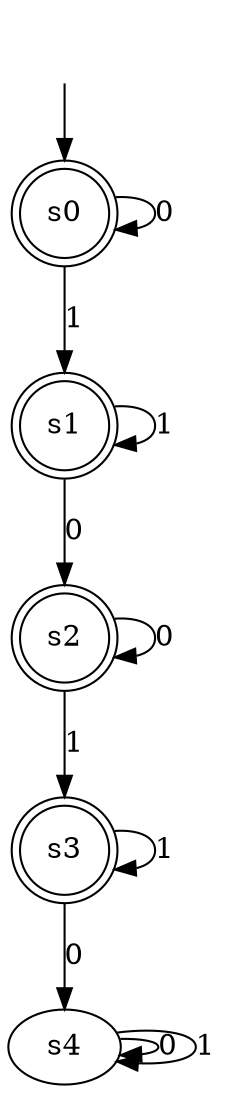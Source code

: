 digraph "TrainingDataAndAutomata/tomita_7" {
s0 [label=s0, shape=doublecircle];
s1 [label=s1, shape=doublecircle];
s2 [label=s2, shape=doublecircle];
s3 [label=s3, shape=doublecircle];
s4 [label=s4];
s0 -> s0  [label=0];
s0 -> s1  [label=1];
s1 -> s2  [label=0];
s1 -> s1  [label=1];
s2 -> s2  [label=0];
s2 -> s3  [label=1];
s3 -> s4  [label=0];
s3 -> s3  [label=1];
s4 -> s4  [label=0];
s4 -> s4  [label=1];
__start0 [label="", shape=none];
__start0 -> s0  [label=""];
}
